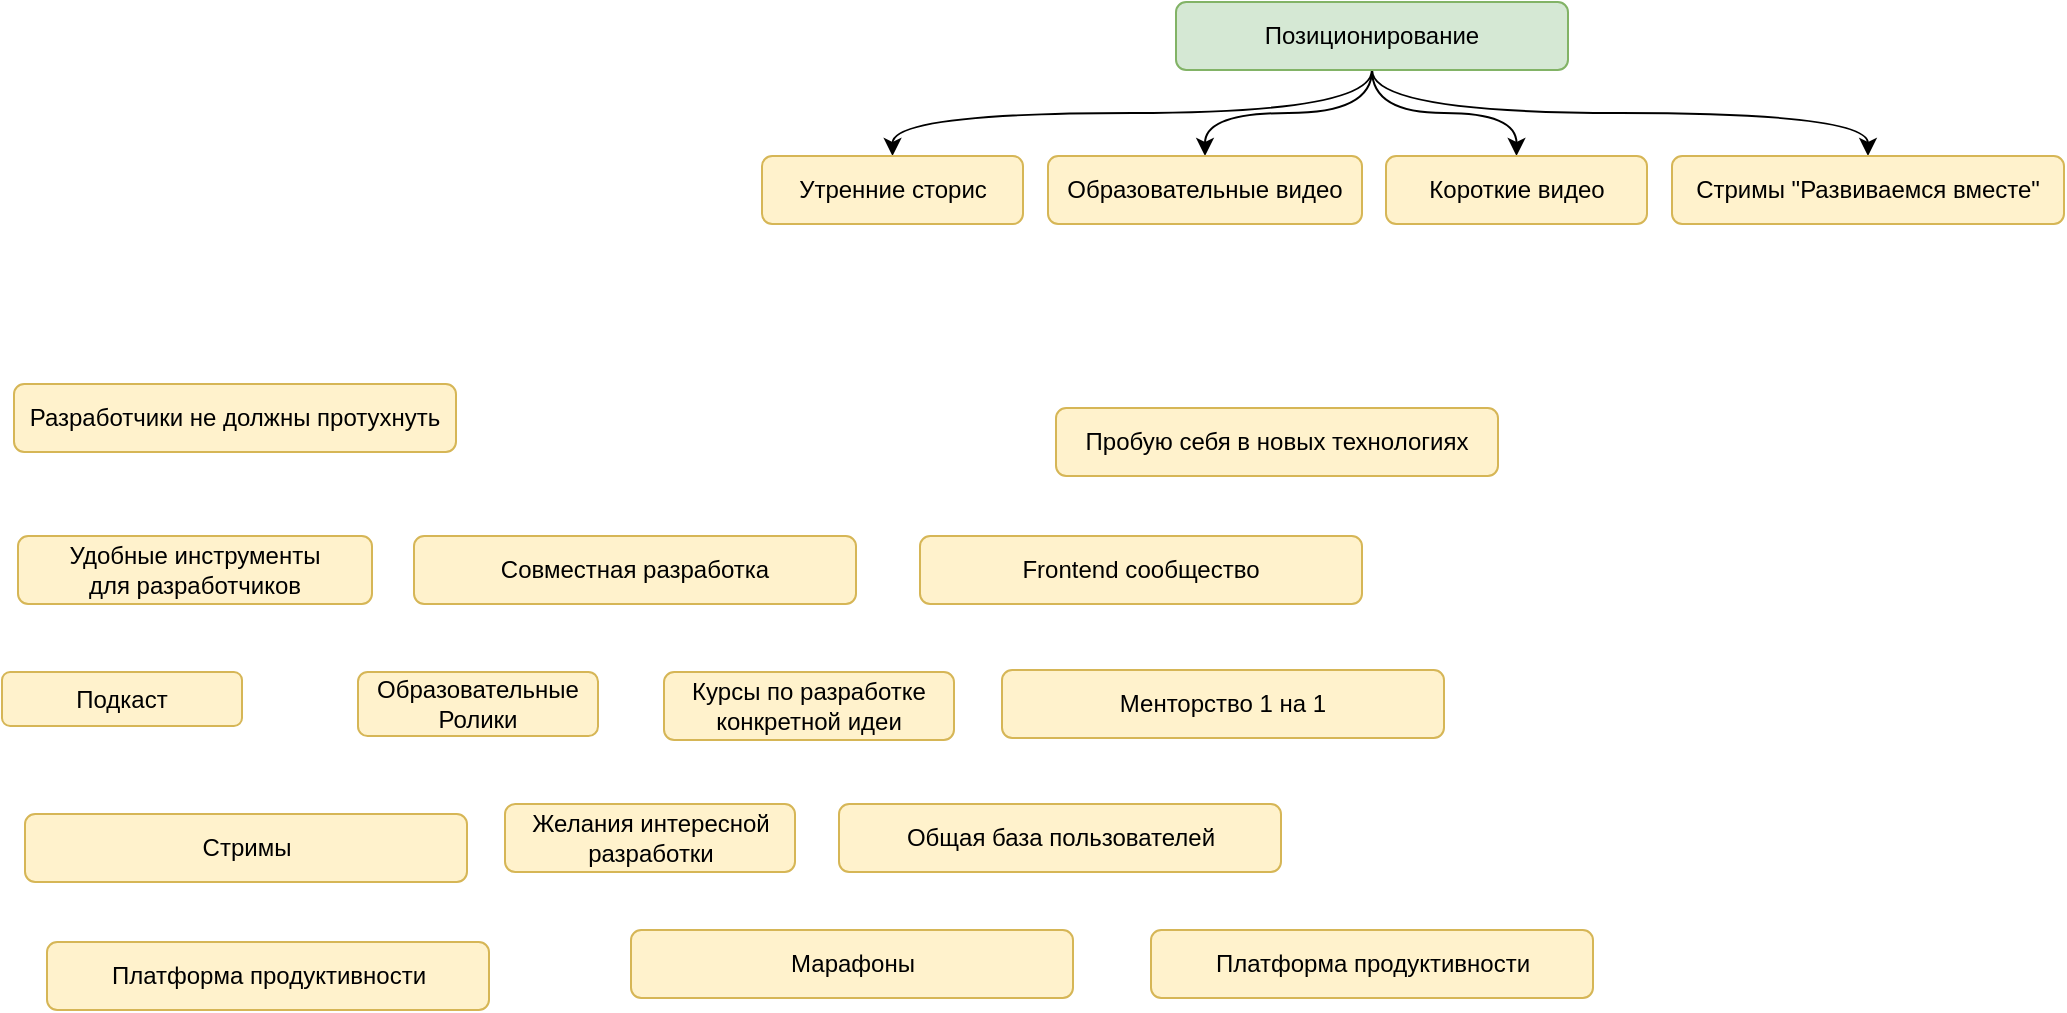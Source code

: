 <mxfile version="24.7.14">
  <diagram name="Page-1" id="jBkVt-Optu0iYYhwJYWD">
    <mxGraphModel dx="1503" dy="1008" grid="0" gridSize="10" guides="1" tooltips="1" connect="1" arrows="1" fold="1" page="0" pageScale="1" pageWidth="827" pageHeight="1169" math="0" shadow="0">
      <root>
        <mxCell id="0" />
        <mxCell id="1" parent="0" />
        <mxCell id="VgXSm631Y45OZsN6ZZmT-1" value="Подкаст" style="rounded=1;whiteSpace=wrap;html=1;fillColor=#fff2cc;strokeColor=#d6b656;" vertex="1" parent="1">
          <mxGeometry x="-44" y="250" width="120" height="27" as="geometry" />
        </mxCell>
        <mxCell id="VgXSm631Y45OZsN6ZZmT-2" value="Образовательные Ролики" style="rounded=1;whiteSpace=wrap;html=1;fillColor=#fff2cc;strokeColor=#d6b656;" vertex="1" parent="1">
          <mxGeometry x="134" y="250" width="120" height="32" as="geometry" />
        </mxCell>
        <mxCell id="VgXSm631Y45OZsN6ZZmT-3" value="Курсы по разработке конкретной идеи" style="rounded=1;whiteSpace=wrap;html=1;fillColor=#fff2cc;strokeColor=#d6b656;" vertex="1" parent="1">
          <mxGeometry x="287" y="250" width="145" height="34" as="geometry" />
        </mxCell>
        <mxCell id="VgXSm631Y45OZsN6ZZmT-4" value="Желания интересной разработки" style="rounded=1;whiteSpace=wrap;html=1;fillColor=#fff2cc;strokeColor=#d6b656;" vertex="1" parent="1">
          <mxGeometry x="207.5" y="316" width="145" height="34" as="geometry" />
        </mxCell>
        <mxCell id="VgXSm631Y45OZsN6ZZmT-5" value="Общая база пользователей" style="rounded=1;whiteSpace=wrap;html=1;fillColor=#fff2cc;strokeColor=#d6b656;" vertex="1" parent="1">
          <mxGeometry x="374.5" y="316" width="221" height="34" as="geometry" />
        </mxCell>
        <mxCell id="VgXSm631Y45OZsN6ZZmT-6" value="Стримы" style="rounded=1;whiteSpace=wrap;html=1;fillColor=#fff2cc;strokeColor=#d6b656;" vertex="1" parent="1">
          <mxGeometry x="-32.5" y="321" width="221" height="34" as="geometry" />
        </mxCell>
        <mxCell id="VgXSm631Y45OZsN6ZZmT-7" value="Марафоны" style="rounded=1;whiteSpace=wrap;html=1;fillColor=#fff2cc;strokeColor=#d6b656;" vertex="1" parent="1">
          <mxGeometry x="270.5" y="379" width="221" height="34" as="geometry" />
        </mxCell>
        <mxCell id="VgXSm631Y45OZsN6ZZmT-8" value="Менторство 1 на 1" style="rounded=1;whiteSpace=wrap;html=1;fillColor=#fff2cc;strokeColor=#d6b656;" vertex="1" parent="1">
          <mxGeometry x="456" y="249" width="221" height="34" as="geometry" />
        </mxCell>
        <mxCell id="VgXSm631Y45OZsN6ZZmT-9" value="Frontend сообщество" style="rounded=1;whiteSpace=wrap;html=1;fillColor=#fff2cc;strokeColor=#d6b656;" vertex="1" parent="1">
          <mxGeometry x="415" y="182" width="221" height="34" as="geometry" />
        </mxCell>
        <mxCell id="VgXSm631Y45OZsN6ZZmT-10" value="Совместная разработка" style="rounded=1;whiteSpace=wrap;html=1;fillColor=#fff2cc;strokeColor=#d6b656;" vertex="1" parent="1">
          <mxGeometry x="162" y="182" width="221" height="34" as="geometry" />
        </mxCell>
        <mxCell id="VgXSm631Y45OZsN6ZZmT-19" style="edgeStyle=orthogonalEdgeStyle;rounded=0;orthogonalLoop=1;jettySize=auto;html=1;entryX=0.5;entryY=0;entryDx=0;entryDy=0;curved=1;exitX=0.5;exitY=1;exitDx=0;exitDy=0;" edge="1" parent="1" source="VgXSm631Y45OZsN6ZZmT-11" target="VgXSm631Y45OZsN6ZZmT-18">
          <mxGeometry relative="1" as="geometry" />
        </mxCell>
        <mxCell id="VgXSm631Y45OZsN6ZZmT-22" style="edgeStyle=orthogonalEdgeStyle;shape=connector;curved=1;rounded=0;orthogonalLoop=1;jettySize=auto;html=1;entryX=0.5;entryY=0;entryDx=0;entryDy=0;strokeColor=default;align=center;verticalAlign=middle;fontFamily=Helvetica;fontSize=11;fontColor=default;labelBackgroundColor=default;endArrow=classic;exitX=0.5;exitY=1;exitDx=0;exitDy=0;" edge="1" parent="1" source="VgXSm631Y45OZsN6ZZmT-11" target="VgXSm631Y45OZsN6ZZmT-20">
          <mxGeometry relative="1" as="geometry" />
        </mxCell>
        <mxCell id="VgXSm631Y45OZsN6ZZmT-24" style="edgeStyle=orthogonalEdgeStyle;shape=connector;curved=1;rounded=0;orthogonalLoop=1;jettySize=auto;html=1;entryX=0.5;entryY=0;entryDx=0;entryDy=0;strokeColor=default;align=center;verticalAlign=middle;fontFamily=Helvetica;fontSize=11;fontColor=default;labelBackgroundColor=default;endArrow=classic;exitX=0.5;exitY=1;exitDx=0;exitDy=0;" edge="1" parent="1" source="VgXSm631Y45OZsN6ZZmT-11" target="VgXSm631Y45OZsN6ZZmT-23">
          <mxGeometry relative="1" as="geometry" />
        </mxCell>
        <mxCell id="VgXSm631Y45OZsN6ZZmT-26" style="edgeStyle=orthogonalEdgeStyle;shape=connector;curved=1;rounded=0;orthogonalLoop=1;jettySize=auto;html=1;entryX=0.5;entryY=0;entryDx=0;entryDy=0;strokeColor=default;align=center;verticalAlign=middle;fontFamily=Helvetica;fontSize=11;fontColor=default;labelBackgroundColor=default;endArrow=classic;" edge="1" parent="1" source="VgXSm631Y45OZsN6ZZmT-11" target="VgXSm631Y45OZsN6ZZmT-25">
          <mxGeometry relative="1" as="geometry" />
        </mxCell>
        <mxCell id="VgXSm631Y45OZsN6ZZmT-11" value="Позиционирование" style="rounded=1;whiteSpace=wrap;html=1;fillColor=#d5e8d4;strokeColor=#82b366;" vertex="1" parent="1">
          <mxGeometry x="543" y="-85" width="196" height="34" as="geometry" />
        </mxCell>
        <mxCell id="VgXSm631Y45OZsN6ZZmT-12" value="Платформа продуктивности" style="rounded=1;whiteSpace=wrap;html=1;fillColor=#fff2cc;strokeColor=#d6b656;" vertex="1" parent="1">
          <mxGeometry x="530.5" y="379" width="221" height="34" as="geometry" />
        </mxCell>
        <mxCell id="VgXSm631Y45OZsN6ZZmT-13" value="Платформа продуктивности" style="rounded=1;whiteSpace=wrap;html=1;fillColor=#fff2cc;strokeColor=#d6b656;" vertex="1" parent="1">
          <mxGeometry x="-21.5" y="385" width="221" height="34" as="geometry" />
        </mxCell>
        <mxCell id="VgXSm631Y45OZsN6ZZmT-14" value="Разработчики не должны протухнуть" style="rounded=1;whiteSpace=wrap;html=1;fillColor=#fff2cc;strokeColor=#d6b656;" vertex="1" parent="1">
          <mxGeometry x="-38" y="106" width="221" height="34" as="geometry" />
        </mxCell>
        <mxCell id="VgXSm631Y45OZsN6ZZmT-15" value="Удобные инструменты &lt;br&gt;для разработчиков" style="rounded=1;whiteSpace=wrap;html=1;fillColor=#fff2cc;strokeColor=#d6b656;" vertex="1" parent="1">
          <mxGeometry x="-36" y="182" width="177" height="34" as="geometry" />
        </mxCell>
        <mxCell id="VgXSm631Y45OZsN6ZZmT-17" value="Пробую себя в новых технологиях" style="rounded=1;whiteSpace=wrap;html=1;fillColor=#fff2cc;strokeColor=#d6b656;" vertex="1" parent="1">
          <mxGeometry x="483" y="118" width="221" height="34" as="geometry" />
        </mxCell>
        <mxCell id="VgXSm631Y45OZsN6ZZmT-18" value="Стримы &quot;Развиваемся вместе&quot;" style="rounded=1;whiteSpace=wrap;html=1;fillColor=#fff2cc;strokeColor=#d6b656;" vertex="1" parent="1">
          <mxGeometry x="791" y="-8" width="196" height="34" as="geometry" />
        </mxCell>
        <mxCell id="VgXSm631Y45OZsN6ZZmT-20" value="Утренние сторис" style="rounded=1;whiteSpace=wrap;html=1;fillColor=#fff2cc;strokeColor=#d6b656;" vertex="1" parent="1">
          <mxGeometry x="336" y="-8" width="130.5" height="34" as="geometry" />
        </mxCell>
        <mxCell id="VgXSm631Y45OZsN6ZZmT-23" value="Короткие видео" style="rounded=1;whiteSpace=wrap;html=1;fillColor=#fff2cc;strokeColor=#d6b656;" vertex="1" parent="1">
          <mxGeometry x="648" y="-8" width="130.5" height="34" as="geometry" />
        </mxCell>
        <mxCell id="VgXSm631Y45OZsN6ZZmT-25" value="Образовательные видео" style="rounded=1;whiteSpace=wrap;html=1;fillColor=#fff2cc;strokeColor=#d6b656;" vertex="1" parent="1">
          <mxGeometry x="479" y="-8" width="157" height="34" as="geometry" />
        </mxCell>
      </root>
    </mxGraphModel>
  </diagram>
</mxfile>
